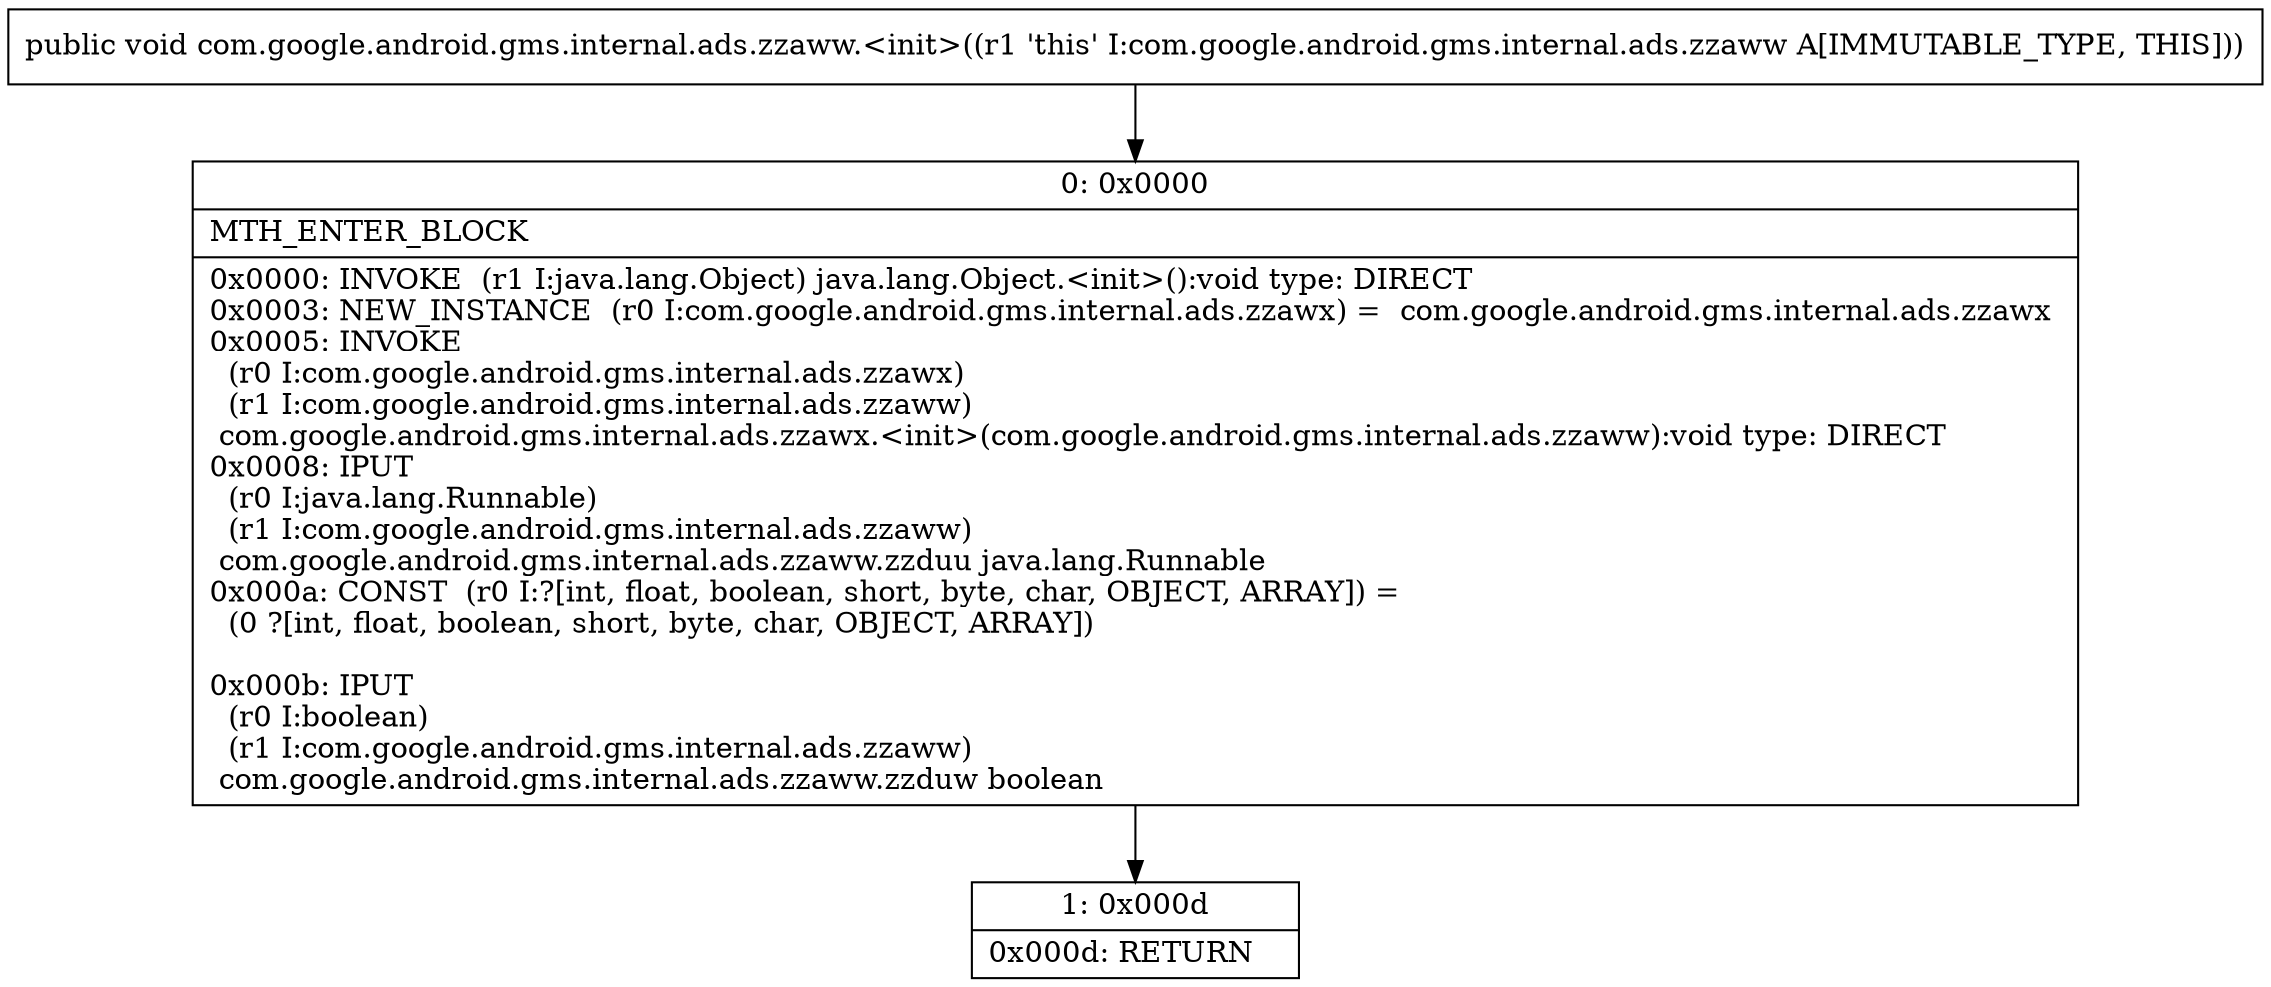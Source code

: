 digraph "CFG forcom.google.android.gms.internal.ads.zzaww.\<init\>()V" {
Node_0 [shape=record,label="{0\:\ 0x0000|MTH_ENTER_BLOCK\l|0x0000: INVOKE  (r1 I:java.lang.Object) java.lang.Object.\<init\>():void type: DIRECT \l0x0003: NEW_INSTANCE  (r0 I:com.google.android.gms.internal.ads.zzawx) =  com.google.android.gms.internal.ads.zzawx \l0x0005: INVOKE  \l  (r0 I:com.google.android.gms.internal.ads.zzawx)\l  (r1 I:com.google.android.gms.internal.ads.zzaww)\l com.google.android.gms.internal.ads.zzawx.\<init\>(com.google.android.gms.internal.ads.zzaww):void type: DIRECT \l0x0008: IPUT  \l  (r0 I:java.lang.Runnable)\l  (r1 I:com.google.android.gms.internal.ads.zzaww)\l com.google.android.gms.internal.ads.zzaww.zzduu java.lang.Runnable \l0x000a: CONST  (r0 I:?[int, float, boolean, short, byte, char, OBJECT, ARRAY]) = \l  (0 ?[int, float, boolean, short, byte, char, OBJECT, ARRAY])\l \l0x000b: IPUT  \l  (r0 I:boolean)\l  (r1 I:com.google.android.gms.internal.ads.zzaww)\l com.google.android.gms.internal.ads.zzaww.zzduw boolean \l}"];
Node_1 [shape=record,label="{1\:\ 0x000d|0x000d: RETURN   \l}"];
MethodNode[shape=record,label="{public void com.google.android.gms.internal.ads.zzaww.\<init\>((r1 'this' I:com.google.android.gms.internal.ads.zzaww A[IMMUTABLE_TYPE, THIS])) }"];
MethodNode -> Node_0;
Node_0 -> Node_1;
}

